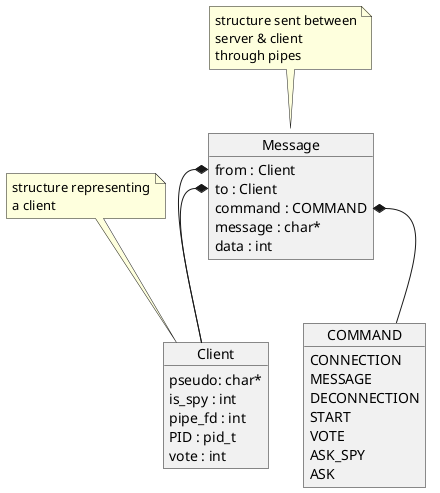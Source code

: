 @startuml
object COMMAND {
    CONNECTION
    MESSAGE
    DECONNECTION
    START
    VOTE
    ASK_SPY
    ASK
}

object Client {
    pseudo: char*
    is_spy : int
    pipe_fd : int
    PID : pid_t
    vote : int
}
note top of Client : structure representing\na client

object Message {
    from : Client
    to : Client
    command : COMMAND
    message : char*
    data : int
}
note top of Message : structure sent between\nserver & client\nthrough pipes

Message::from *-- Client
Message::to *-- Client
Message::command *-- COMMAND
@enduml
